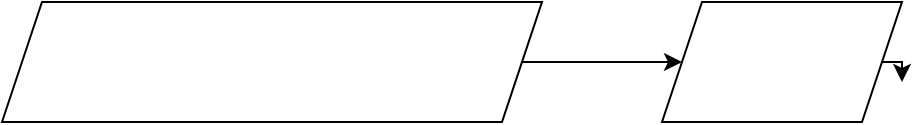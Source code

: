 <mxfile version="21.6.5" type="github">
  <diagram name="Page-1" id="wWzugX9YJ33JslVZQSdV">
    <mxGraphModel dx="1434" dy="754" grid="1" gridSize="10" guides="1" tooltips="1" connect="1" arrows="1" fold="1" page="1" pageScale="1" pageWidth="850" pageHeight="1100" math="0" shadow="0">
      <root>
        <mxCell id="0" />
        <mxCell id="1" parent="0" />
        <mxCell id="cIDkfEWnE6T96S9CjWsJ-2" style="edgeStyle=orthogonalEdgeStyle;rounded=0;orthogonalLoop=1;jettySize=auto;html=1;exitX=1;exitY=0.5;exitDx=0;exitDy=0;" edge="1" parent="1" source="cIDkfEWnE6T96S9CjWsJ-3">
          <mxGeometry relative="1" as="geometry">
            <mxPoint x="610" y="310" as="targetPoint" />
          </mxGeometry>
        </mxCell>
        <mxCell id="cIDkfEWnE6T96S9CjWsJ-1" value="" style="shape=parallelogram;perimeter=parallelogramPerimeter;whiteSpace=wrap;html=1;fixedSize=1;" vertex="1" parent="1">
          <mxGeometry x="160" y="270" width="270" height="60" as="geometry" />
        </mxCell>
        <mxCell id="cIDkfEWnE6T96S9CjWsJ-4" value="" style="edgeStyle=orthogonalEdgeStyle;rounded=0;orthogonalLoop=1;jettySize=auto;html=1;exitX=1;exitY=0.5;exitDx=0;exitDy=0;" edge="1" parent="1" source="cIDkfEWnE6T96S9CjWsJ-1" target="cIDkfEWnE6T96S9CjWsJ-3">
          <mxGeometry relative="1" as="geometry">
            <mxPoint x="610" y="310" as="targetPoint" />
            <mxPoint x="420" y="300" as="sourcePoint" />
          </mxGeometry>
        </mxCell>
        <mxCell id="cIDkfEWnE6T96S9CjWsJ-3" value="" style="shape=parallelogram;perimeter=parallelogramPerimeter;whiteSpace=wrap;html=1;fixedSize=1;" vertex="1" parent="1">
          <mxGeometry x="490" y="270" width="120" height="60" as="geometry" />
        </mxCell>
      </root>
    </mxGraphModel>
  </diagram>
</mxfile>
